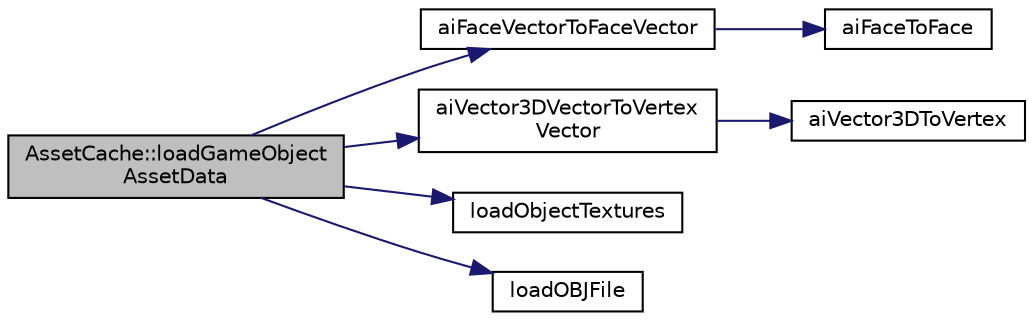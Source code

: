 digraph "AssetCache::loadGameObjectAssetData"
{
 // LATEX_PDF_SIZE
  edge [fontname="Helvetica",fontsize="10",labelfontname="Helvetica",labelfontsize="10"];
  node [fontname="Helvetica",fontsize="10",shape=record];
  rankdir="LR";
  Node1 [label="AssetCache::loadGameObject\lAssetData",height=0.2,width=0.4,color="black", fillcolor="grey75", style="filled", fontcolor="black",tooltip="Loads the game object assets data."];
  Node1 -> Node2 [color="midnightblue",fontsize="10",style="solid",fontname="Helvetica"];
  Node2 [label="aiFaceVectorToFaceVector",height=0.2,width=0.4,color="black", fillcolor="white", style="filled",URL="$Assimp_8cpp.html#aaab18d6f2188530eb4622a96323262f0",tooltip="Convert vector of aiFace to vector of RehtiGraphics Faces."];
  Node2 -> Node3 [color="midnightblue",fontsize="10",style="solid",fontname="Helvetica"];
  Node3 [label="aiFaceToFace",height=0.2,width=0.4,color="black", fillcolor="white", style="filled",URL="$Assimp_8cpp.html#a7cbf60c3304e9dd0f4aa2171ec35c28f",tooltip="Convert aiFace to RehtiGraphics Face."];
  Node1 -> Node4 [color="midnightblue",fontsize="10",style="solid",fontname="Helvetica"];
  Node4 [label="aiVector3DVectorToVertex\lVector",height=0.2,width=0.4,color="black", fillcolor="white", style="filled",URL="$Assimp_8cpp.html#a9ddad02911e2eec37c2ade7bb7d97e3d",tooltip="Convert vector of aiVector3D to vector of Vertex."];
  Node4 -> Node5 [color="midnightblue",fontsize="10",style="solid",fontname="Helvetica"];
  Node5 [label="aiVector3DToVertex",height=0.2,width=0.4,color="black", fillcolor="white", style="filled",URL="$Assimp_8cpp.html#ad5612bf8567030f4f54822987bc925c4",tooltip="Convert aiVector3D to Vertex."];
  Node1 -> Node6 [color="midnightblue",fontsize="10",style="solid",fontname="Helvetica"];
  Node6 [label="loadObjectTextures",height=0.2,width=0.4,color="black", fillcolor="white", style="filled",URL="$TextureReader_8cpp.html#adb1dab8a49890c1b2f5a9284ce96cf1e",tooltip="Reads all the object's textures + character textures into a map (key=filename, value=ImageData)"];
  Node1 -> Node7 [color="midnightblue",fontsize="10",style="solid",fontname="Helvetica"];
  Node7 [label="loadOBJFile",height=0.2,width=0.4,color="black", fillcolor="white", style="filled",URL="$Assimp_8cpp.html#ad1fec01f0d6059e5e66dcf2bd0840137",tooltip="Loads the object from the given path."];
}
